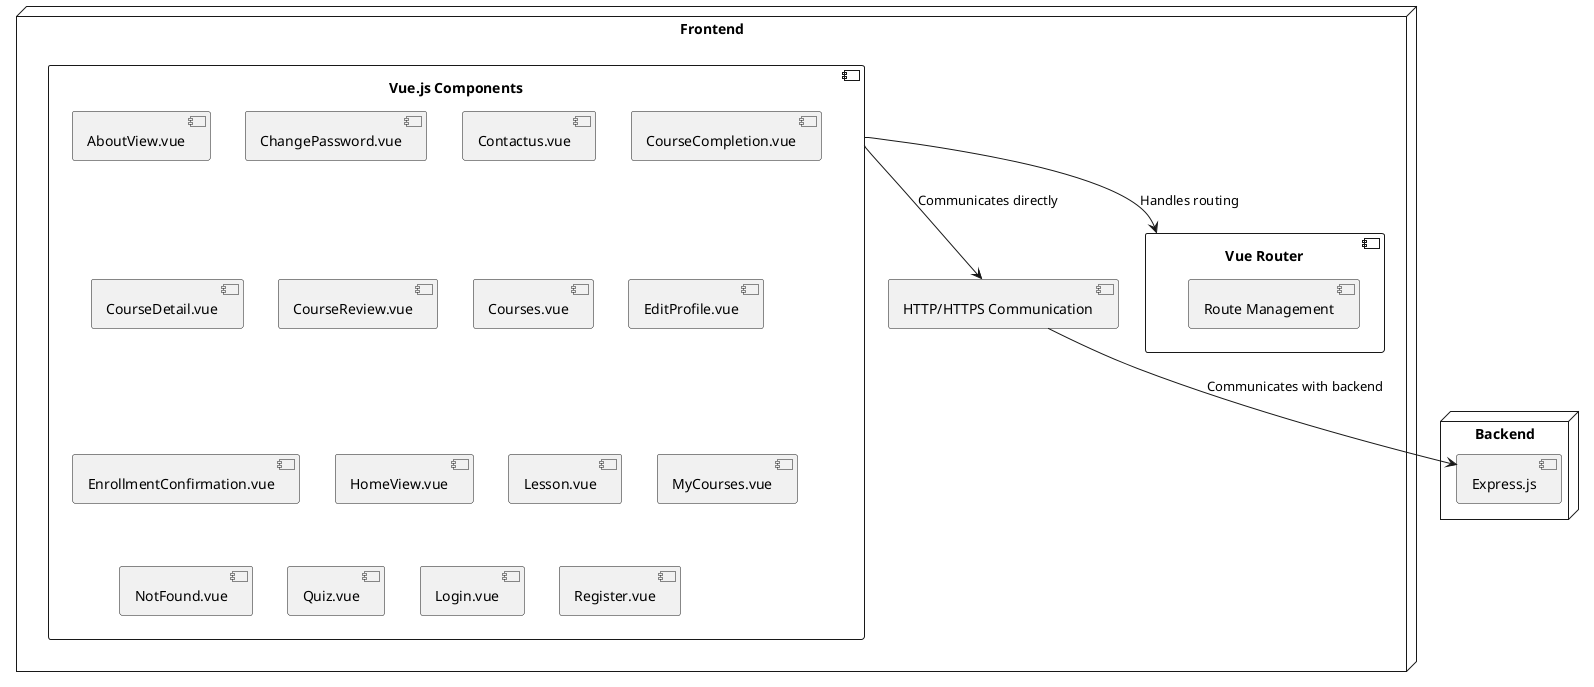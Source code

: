 @startuml
top to bottom direction

node Frontend {
  component "Vue.js Components" as Vue {
    [AboutView.vue]
    [ChangePassword.vue]
    [Contactus.vue]
    [CourseCompletion.vue]
    [CourseDetail.vue]
    [CourseReview.vue]
    [Courses.vue]
    [EditProfile.vue]
    [EnrollmentConfirmation.vue]
    [HomeView.vue]
    [Lesson.vue]
    [MyCourses.vue]
    [NotFound.vue]
    [Quiz.vue]
    [Login.vue]
    [Register.vue]
  }

  component "Vue Router" as VueRouter {
    [Route Management]
  }

  component "HTTP/HTTPS Communication" as FComms
}

Vue --> VueRouter: Handles routing
Vue --> FComms: Communicates directly

node Backend {
  component "Express.js" as Express
}

FComms --> Express: Communicates with backend

@enduml
